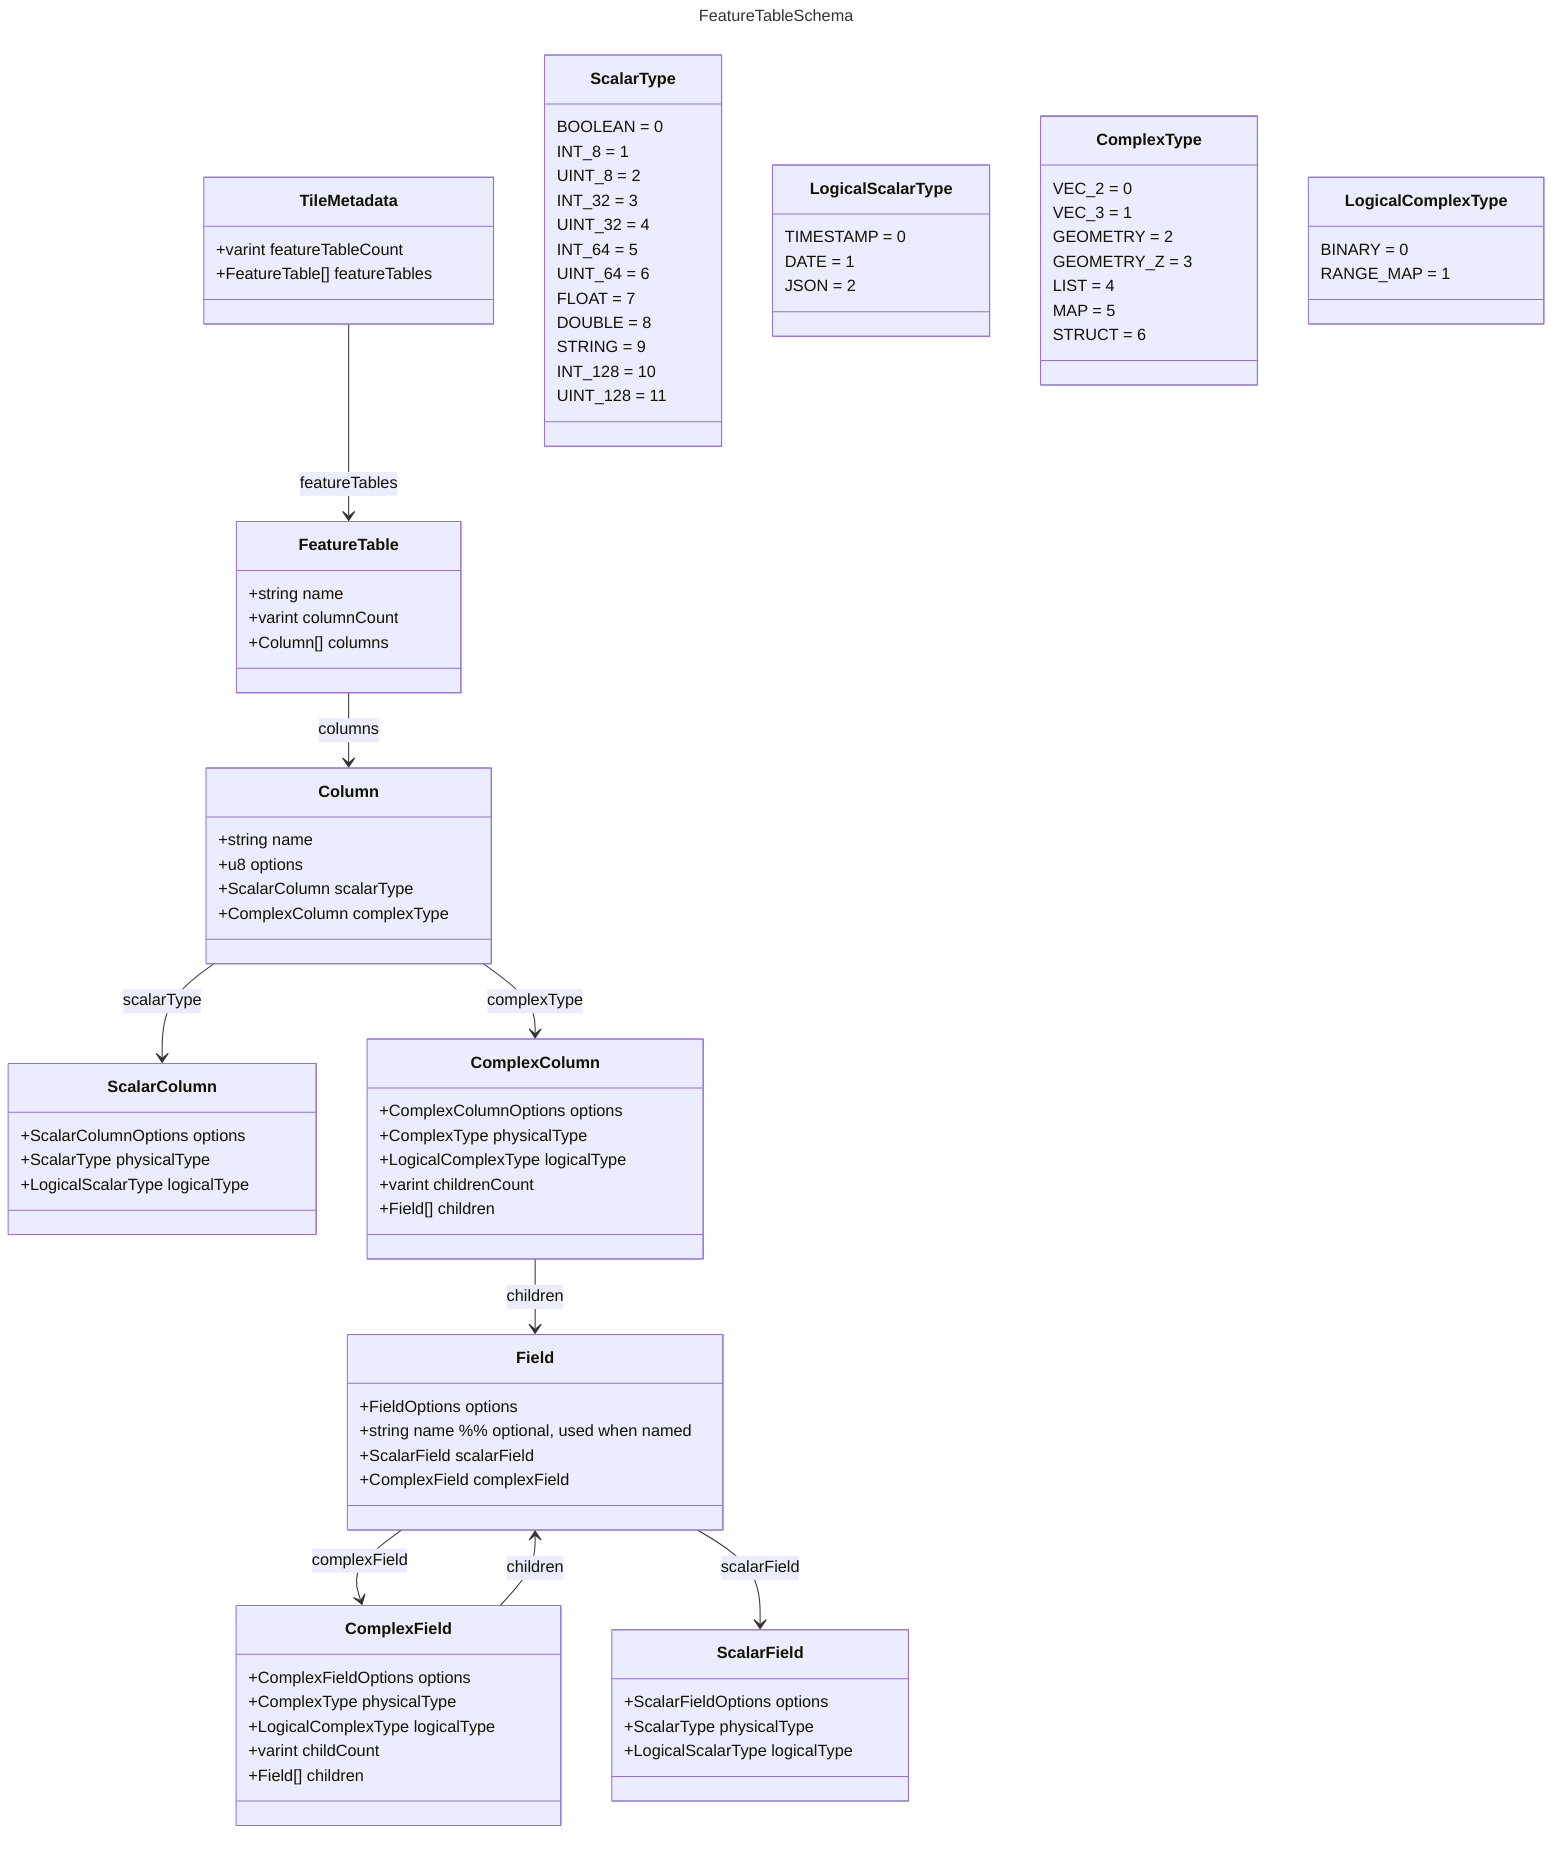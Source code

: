 ---
title: FeatureTableSchema
---
classDiagram
    %% ---------------- TileMetadata ----------------
    class TileMetadata {
      +varint featureTableCount
      +FeatureTable[] featureTables
    }

    %% ---------------- FeatureTable ----------------
    class FeatureTable {
      +string name
      +varint columnCount
      +Column[] columns
    }

    %% ---------------- Column ----------------
    class Column {
      +string name
      +u8 options
      +ScalarColumn scalarType
      +ComplexColumn complexType
    }
    %% Note: options flags for Column: nullable=1, complex=2, vertexScope=4

    %% ---------------- ScalarColumn ----------------
    class ScalarColumn {
      +ScalarColumnOptions options
      +ScalarType physicalType
      +LogicalScalarType logicalType
    }
    %% Note: options flag for ScalarColumnOptions: logical = 1

    %% ---------------- ComplexColumn ----------------
    class ComplexColumn {
      +ComplexColumnOptions options
      +ComplexType physicalType
      +LogicalComplexType logicalType
      +varint childrenCount
      +Field[] children
    }
    %% Note: options flag for ComplexColumnOptions: logical = 1

    %% ---------------- Field ----------------
    class Field {
      +FieldOptions options
      +string name  %% optional, used when named
      +ScalarField scalarField
      +ComplexField complexField
    }
    %% Note: options flags for FieldOptions: named = 1, nullable = 2, complex = 4

    %% ---------------- ScalarField ----------------
    class ScalarField {
      +ScalarFieldOptions options
      +ScalarType physicalType
      +LogicalScalarType logicalType
    }
    %% Note: options flag for ScalarFieldOptions: logical = 1

    %% ---------------- ComplexField ----------------
    class ComplexField {
      +ComplexFieldOptions options
      +ComplexType physicalType
      +LogicalComplexType logicalType
      +varint childCount
      +Field[] children
    }
    %% Note: options flag for ComplexFieldOptions: logical = 1

    %% ---------------- Enumerations ----------------
    class ScalarType {
      BOOLEAN = 0
      INT_8 = 1
      UINT_8 = 2
      INT_32 = 3
      UINT_32 = 4
      INT_64 = 5
      UINT_64 = 6
      FLOAT = 7
      DOUBLE = 8
      STRING = 9
      INT_128 = 10
      UINT_128 = 11
    }

    class LogicalScalarType {
      TIMESTAMP = 0
      DATE = 1
      JSON = 2
    }

    class ComplexType {
      VEC_2 = 0
      VEC_3 = 1
      GEOMETRY = 2
      GEOMETRY_Z = 3
      LIST = 4
      MAP = 5
      STRUCT = 6
    }

    class LogicalComplexType {
      BINARY = 0
      RANGE_MAP = 1
    }

    %% ---------------- Associations ----------------
    TileMetadata --> FeatureTable : featureTables
    FeatureTable --> Column : columns
    Column --> ScalarColumn : scalarType
    Column --> ComplexColumn : complexType
    ComplexColumn --> Field : children
    ComplexField --> Field : children
    Field --> ComplexField : complexField
    Field --> ScalarField : scalarField